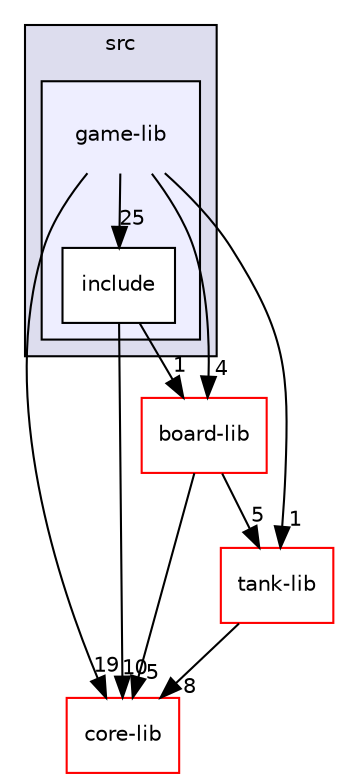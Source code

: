digraph "/home/rafalunix/proi/22l-proi-projekt-jakomulski-budnik-owienko/src/game-lib" {
  bgcolor=transparent;
  compound=true
  node [ fontsize="10", fontname="Helvetica"];
  edge [ labelfontsize="10", labelfontname="Helvetica"];
  subgraph clusterdir_68267d1309a1af8e8297ef4c3efbcdba {
    graph [ bgcolor="#ddddee", pencolor="black", label="src" fontname="Helvetica", fontsize="10", URL="dir_68267d1309a1af8e8297ef4c3efbcdba.html"]
  subgraph clusterdir_ababdeb7394d8224d3e296f78088442b {
    graph [ bgcolor="#eeeeff", pencolor="black", label="" URL="dir_ababdeb7394d8224d3e296f78088442b.html"];
    dir_ababdeb7394d8224d3e296f78088442b [shape=plaintext label="game-lib"];
    dir_810fd887183ef9ca5ceb867dba4c2553 [shape=box label="include" color="black" fillcolor="white" style="filled" URL="dir_810fd887183ef9ca5ceb867dba4c2553.html"];
  }
  }
  dir_f9968d1aa079c8b4e4a8682b301a0233 [shape=box label="board-lib" color="red" URL="dir_f9968d1aa079c8b4e4a8682b301a0233.html"];
  dir_09862807db2014add90ed94978e55931 [shape=box label="tank-lib" color="red" URL="dir_09862807db2014add90ed94978e55931.html"];
  dir_dd008488fb0da8829e2acca19721471d [shape=box label="core-lib" color="red" URL="dir_dd008488fb0da8829e2acca19721471d.html"];
  dir_f9968d1aa079c8b4e4a8682b301a0233->dir_09862807db2014add90ed94978e55931 [headlabel="5", labeldistance=1.5 headhref="dir_000001_000008.html"];
  dir_f9968d1aa079c8b4e4a8682b301a0233->dir_dd008488fb0da8829e2acca19721471d [headlabel="5", labeldistance=1.5 headhref="dir_000001_000003.html"];
  dir_ababdeb7394d8224d3e296f78088442b->dir_f9968d1aa079c8b4e4a8682b301a0233 [headlabel="4", labeldistance=1.5 headhref="dir_000005_000001.html"];
  dir_ababdeb7394d8224d3e296f78088442b->dir_810fd887183ef9ca5ceb867dba4c2553 [headlabel="25", labeldistance=1.5 headhref="dir_000005_000006.html"];
  dir_ababdeb7394d8224d3e296f78088442b->dir_09862807db2014add90ed94978e55931 [headlabel="1", labeldistance=1.5 headhref="dir_000005_000008.html"];
  dir_ababdeb7394d8224d3e296f78088442b->dir_dd008488fb0da8829e2acca19721471d [headlabel="19", labeldistance=1.5 headhref="dir_000005_000003.html"];
  dir_810fd887183ef9ca5ceb867dba4c2553->dir_f9968d1aa079c8b4e4a8682b301a0233 [headlabel="1", labeldistance=1.5 headhref="dir_000006_000001.html"];
  dir_810fd887183ef9ca5ceb867dba4c2553->dir_dd008488fb0da8829e2acca19721471d [headlabel="10", labeldistance=1.5 headhref="dir_000006_000003.html"];
  dir_09862807db2014add90ed94978e55931->dir_dd008488fb0da8829e2acca19721471d [headlabel="8", labeldistance=1.5 headhref="dir_000008_000003.html"];
}

